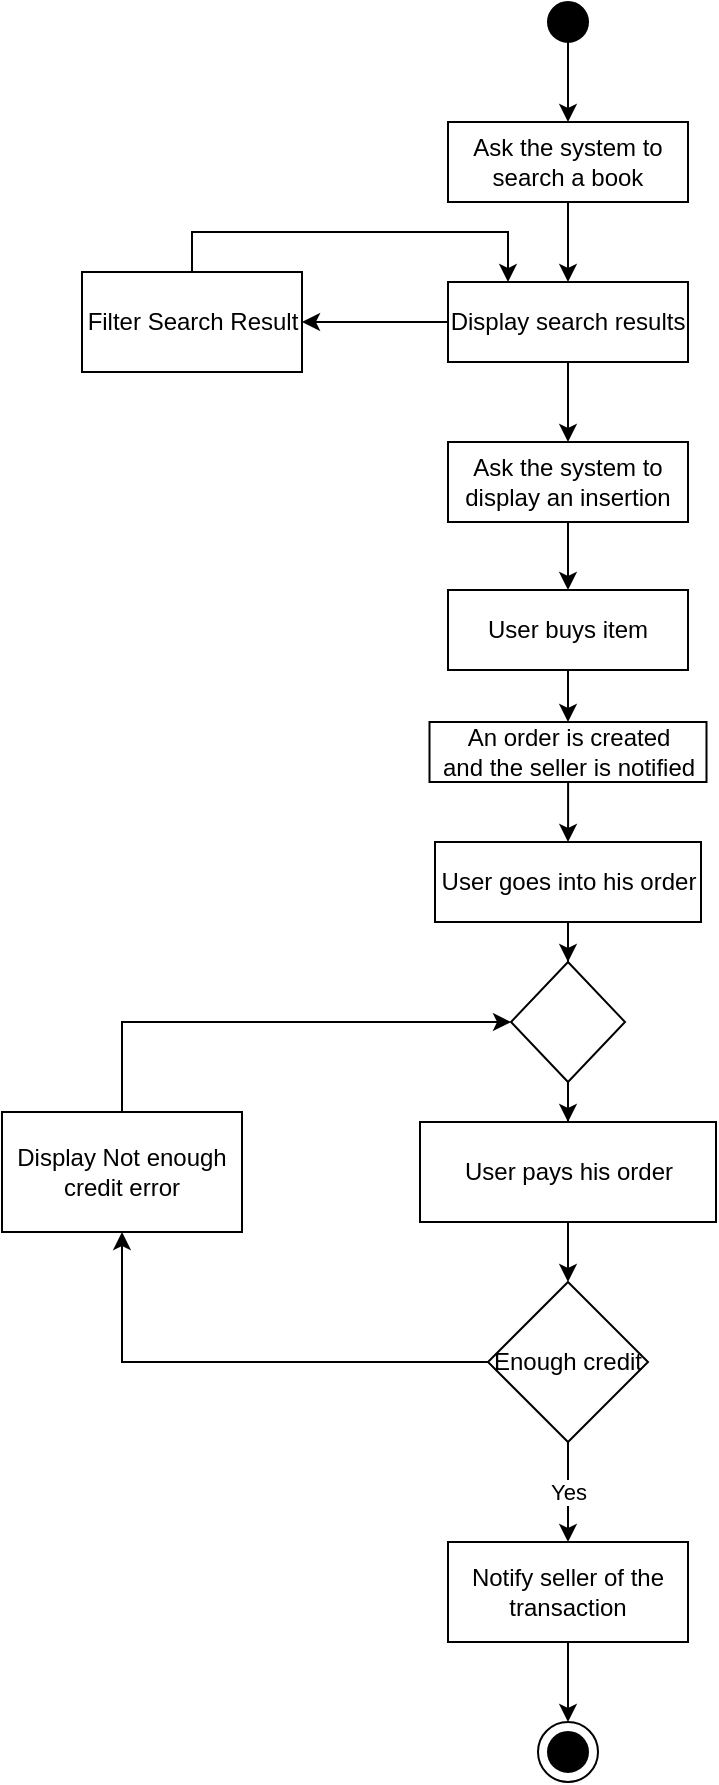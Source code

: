 <mxfile version="12.6.2" type="device"><diagram id="BTU8s8XVt6w73DDiLZBP" name="Page-1"><mxGraphModel dx="766" dy="752" grid="1" gridSize="10" guides="1" tooltips="1" connect="1" arrows="1" fold="1" page="1" pageScale="1" pageWidth="827" pageHeight="1169" math="0" shadow="0"><root><mxCell id="0"/><mxCell id="1" parent="0"/><mxCell id="VL62xjprNLqP5Z-nYLO7-1" style="edgeStyle=orthogonalEdgeStyle;rounded=0;orthogonalLoop=1;jettySize=auto;html=1;entryX=0.5;entryY=0;entryDx=0;entryDy=0;" edge="1" parent="1" source="VL62xjprNLqP5Z-nYLO7-2" target="VL62xjprNLqP5Z-nYLO7-4"><mxGeometry relative="1" as="geometry"/></mxCell><mxCell id="VL62xjprNLqP5Z-nYLO7-2" value="" style="ellipse;whiteSpace=wrap;html=1;aspect=fixed;fillColor=#000000;" vertex="1" parent="1"><mxGeometry x="633" y="270" width="20" height="20" as="geometry"/></mxCell><mxCell id="VL62xjprNLqP5Z-nYLO7-3" style="edgeStyle=orthogonalEdgeStyle;rounded=0;orthogonalLoop=1;jettySize=auto;html=1;entryX=0.5;entryY=0;entryDx=0;entryDy=0;" edge="1" parent="1" source="VL62xjprNLqP5Z-nYLO7-4" target="VL62xjprNLqP5Z-nYLO7-6"><mxGeometry relative="1" as="geometry"/></mxCell><mxCell id="VL62xjprNLqP5Z-nYLO7-4" value="Ask the system to search a book" style="rounded=0;whiteSpace=wrap;html=1;strokeColor=#000000;fillColor=#FFFFFF;" vertex="1" parent="1"><mxGeometry x="583" y="330" width="120" height="40" as="geometry"/></mxCell><mxCell id="VL62xjprNLqP5Z-nYLO7-5" style="edgeStyle=orthogonalEdgeStyle;rounded=0;orthogonalLoop=1;jettySize=auto;html=1;entryX=0.5;entryY=0;entryDx=0;entryDy=0;" edge="1" parent="1" source="VL62xjprNLqP5Z-nYLO7-6" target="VL62xjprNLqP5Z-nYLO7-8"><mxGeometry relative="1" as="geometry"/></mxCell><mxCell id="VL62xjprNLqP5Z-nYLO7-22" style="edgeStyle=orthogonalEdgeStyle;rounded=0;orthogonalLoop=1;jettySize=auto;html=1;" edge="1" parent="1" source="VL62xjprNLqP5Z-nYLO7-6"><mxGeometry relative="1" as="geometry"><mxPoint x="510" y="430" as="targetPoint"/></mxGeometry></mxCell><mxCell id="VL62xjprNLqP5Z-nYLO7-6" value="Display search results" style="rounded=0;whiteSpace=wrap;html=1;strokeColor=#000000;fillColor=#FFFFFF;" vertex="1" parent="1"><mxGeometry x="583" y="410" width="120" height="40" as="geometry"/></mxCell><mxCell id="VL62xjprNLqP5Z-nYLO7-7" style="edgeStyle=orthogonalEdgeStyle;rounded=0;orthogonalLoop=1;jettySize=auto;html=1;entryX=0.5;entryY=0;entryDx=0;entryDy=0;" edge="1" parent="1" source="VL62xjprNLqP5Z-nYLO7-8" target="VL62xjprNLqP5Z-nYLO7-14"><mxGeometry relative="1" as="geometry"><mxPoint x="643" y="550" as="targetPoint"/></mxGeometry></mxCell><mxCell id="VL62xjprNLqP5Z-nYLO7-8" value="Ask the system to display an insertion" style="rounded=0;whiteSpace=wrap;html=1;strokeColor=#000000;fillColor=#FFFFFF;" vertex="1" parent="1"><mxGeometry x="583" y="490" width="120" height="40" as="geometry"/></mxCell><mxCell id="VL62xjprNLqP5Z-nYLO7-9" style="edgeStyle=orthogonalEdgeStyle;rounded=0;orthogonalLoop=1;jettySize=auto;html=1;entryX=0.5;entryY=0;entryDx=0;entryDy=0;" edge="1" parent="1" source="VL62xjprNLqP5Z-nYLO7-10" target="VL62xjprNLqP5Z-nYLO7-12"><mxGeometry relative="1" as="geometry"/></mxCell><mxCell id="VL62xjprNLqP5Z-nYLO7-10" value="Notify seller of the transaction" style="rounded=0;whiteSpace=wrap;html=1;strokeColor=#000000;fillColor=#FFFFFF;" vertex="1" parent="1"><mxGeometry x="583" y="1040" width="120" height="50" as="geometry"/></mxCell><mxCell id="VL62xjprNLqP5Z-nYLO7-11" value="" style="ellipse;whiteSpace=wrap;html=1;aspect=fixed;fillColor=#000000;" vertex="1" parent="1"><mxGeometry x="633" y="1135" width="20" height="20" as="geometry"/></mxCell><mxCell id="VL62xjprNLqP5Z-nYLO7-12" value="" style="ellipse;whiteSpace=wrap;html=1;aspect=fixed;strokeColor=#000000;fillColor=none;" vertex="1" parent="1"><mxGeometry x="628" y="1130" width="30" height="30" as="geometry"/></mxCell><mxCell id="VL62xjprNLqP5Z-nYLO7-28" style="edgeStyle=orthogonalEdgeStyle;rounded=0;orthogonalLoop=1;jettySize=auto;html=1;entryX=0.5;entryY=0;entryDx=0;entryDy=0;" edge="1" parent="1" source="VL62xjprNLqP5Z-nYLO7-14" target="VL62xjprNLqP5Z-nYLO7-25"><mxGeometry relative="1" as="geometry"/></mxCell><mxCell id="VL62xjprNLqP5Z-nYLO7-14" value="User buys item" style="rounded=0;whiteSpace=wrap;html=1;" vertex="1" parent="1"><mxGeometry x="583" y="564" width="120" height="40" as="geometry"/></mxCell><mxCell id="VL62xjprNLqP5Z-nYLO7-16" value="Yes" style="edgeStyle=orthogonalEdgeStyle;rounded=0;orthogonalLoop=1;jettySize=auto;html=1;entryX=0.5;entryY=0;entryDx=0;entryDy=0;" edge="1" parent="1" source="VL62xjprNLqP5Z-nYLO7-17" target="VL62xjprNLqP5Z-nYLO7-10"><mxGeometry relative="1" as="geometry"/></mxCell><mxCell id="VL62xjprNLqP5Z-nYLO7-42" style="edgeStyle=orthogonalEdgeStyle;rounded=0;orthogonalLoop=1;jettySize=auto;html=1;entryX=0.5;entryY=1;entryDx=0;entryDy=0;" edge="1" parent="1" source="VL62xjprNLqP5Z-nYLO7-17" target="VL62xjprNLqP5Z-nYLO7-19"><mxGeometry relative="1" as="geometry"/></mxCell><mxCell id="VL62xjprNLqP5Z-nYLO7-17" value="Enough credit" style="rhombus;whiteSpace=wrap;html=1;" vertex="1" parent="1"><mxGeometry x="603" y="910" width="80" height="80" as="geometry"/></mxCell><mxCell id="VL62xjprNLqP5Z-nYLO7-43" style="edgeStyle=orthogonalEdgeStyle;rounded=0;orthogonalLoop=1;jettySize=auto;html=1;entryX=0;entryY=0.5;entryDx=0;entryDy=0;" edge="1" parent="1" source="VL62xjprNLqP5Z-nYLO7-19" target="VL62xjprNLqP5Z-nYLO7-37"><mxGeometry relative="1" as="geometry"><Array as="points"><mxPoint x="420" y="780"/></Array></mxGeometry></mxCell><mxCell id="VL62xjprNLqP5Z-nYLO7-19" value="Display Not enough credit error" style="rounded=0;whiteSpace=wrap;html=1;" vertex="1" parent="1"><mxGeometry x="360" y="825" width="120" height="60" as="geometry"/></mxCell><mxCell id="VL62xjprNLqP5Z-nYLO7-24" style="edgeStyle=orthogonalEdgeStyle;rounded=0;orthogonalLoop=1;jettySize=auto;html=1;entryX=0.25;entryY=0;entryDx=0;entryDy=0;" edge="1" parent="1" source="VL62xjprNLqP5Z-nYLO7-23" target="VL62xjprNLqP5Z-nYLO7-6"><mxGeometry relative="1" as="geometry"><Array as="points"><mxPoint x="455" y="385"/><mxPoint x="613" y="385"/></Array></mxGeometry></mxCell><mxCell id="VL62xjprNLqP5Z-nYLO7-23" value="Filter Search Result" style="html=1;" vertex="1" parent="1"><mxGeometry x="400" y="405" width="110" height="50" as="geometry"/></mxCell><mxCell id="VL62xjprNLqP5Z-nYLO7-34" style="edgeStyle=orthogonalEdgeStyle;rounded=0;orthogonalLoop=1;jettySize=auto;html=1;entryX=0.5;entryY=0;entryDx=0;entryDy=0;" edge="1" parent="1" source="VL62xjprNLqP5Z-nYLO7-25" target="VL62xjprNLqP5Z-nYLO7-33"><mxGeometry relative="1" as="geometry"/></mxCell><mxCell id="VL62xjprNLqP5Z-nYLO7-25" value="An order is created&lt;br&gt;and the seller is notified" style="html=1;" vertex="1" parent="1"><mxGeometry x="573.75" y="630" width="138.5" height="30" as="geometry"/></mxCell><mxCell id="VL62xjprNLqP5Z-nYLO7-39" style="edgeStyle=orthogonalEdgeStyle;rounded=0;orthogonalLoop=1;jettySize=auto;html=1;entryX=0.5;entryY=0;entryDx=0;entryDy=0;" edge="1" parent="1" source="VL62xjprNLqP5Z-nYLO7-33" target="VL62xjprNLqP5Z-nYLO7-37"><mxGeometry relative="1" as="geometry"/></mxCell><mxCell id="VL62xjprNLqP5Z-nYLO7-33" value="User goes into his order" style="html=1;" vertex="1" parent="1"><mxGeometry x="576.5" y="690" width="133" height="40" as="geometry"/></mxCell><mxCell id="VL62xjprNLqP5Z-nYLO7-36" style="edgeStyle=orthogonalEdgeStyle;rounded=0;orthogonalLoop=1;jettySize=auto;html=1;entryX=0.5;entryY=0;entryDx=0;entryDy=0;" edge="1" parent="1" source="VL62xjprNLqP5Z-nYLO7-35" target="VL62xjprNLqP5Z-nYLO7-17"><mxGeometry relative="1" as="geometry"/></mxCell><mxCell id="VL62xjprNLqP5Z-nYLO7-35" value="User pays his order" style="html=1;" vertex="1" parent="1"><mxGeometry x="569" y="830" width="148" height="50" as="geometry"/></mxCell><mxCell id="VL62xjprNLqP5Z-nYLO7-38" style="edgeStyle=orthogonalEdgeStyle;rounded=0;orthogonalLoop=1;jettySize=auto;html=1;entryX=0.5;entryY=0;entryDx=0;entryDy=0;" edge="1" parent="1" source="VL62xjprNLqP5Z-nYLO7-37" target="VL62xjprNLqP5Z-nYLO7-35"><mxGeometry relative="1" as="geometry"/></mxCell><mxCell id="VL62xjprNLqP5Z-nYLO7-37" value="" style="rhombus;whiteSpace=wrap;html=1;" vertex="1" parent="1"><mxGeometry x="614.5" y="750" width="57" height="60" as="geometry"/></mxCell></root></mxGraphModel></diagram></mxfile>